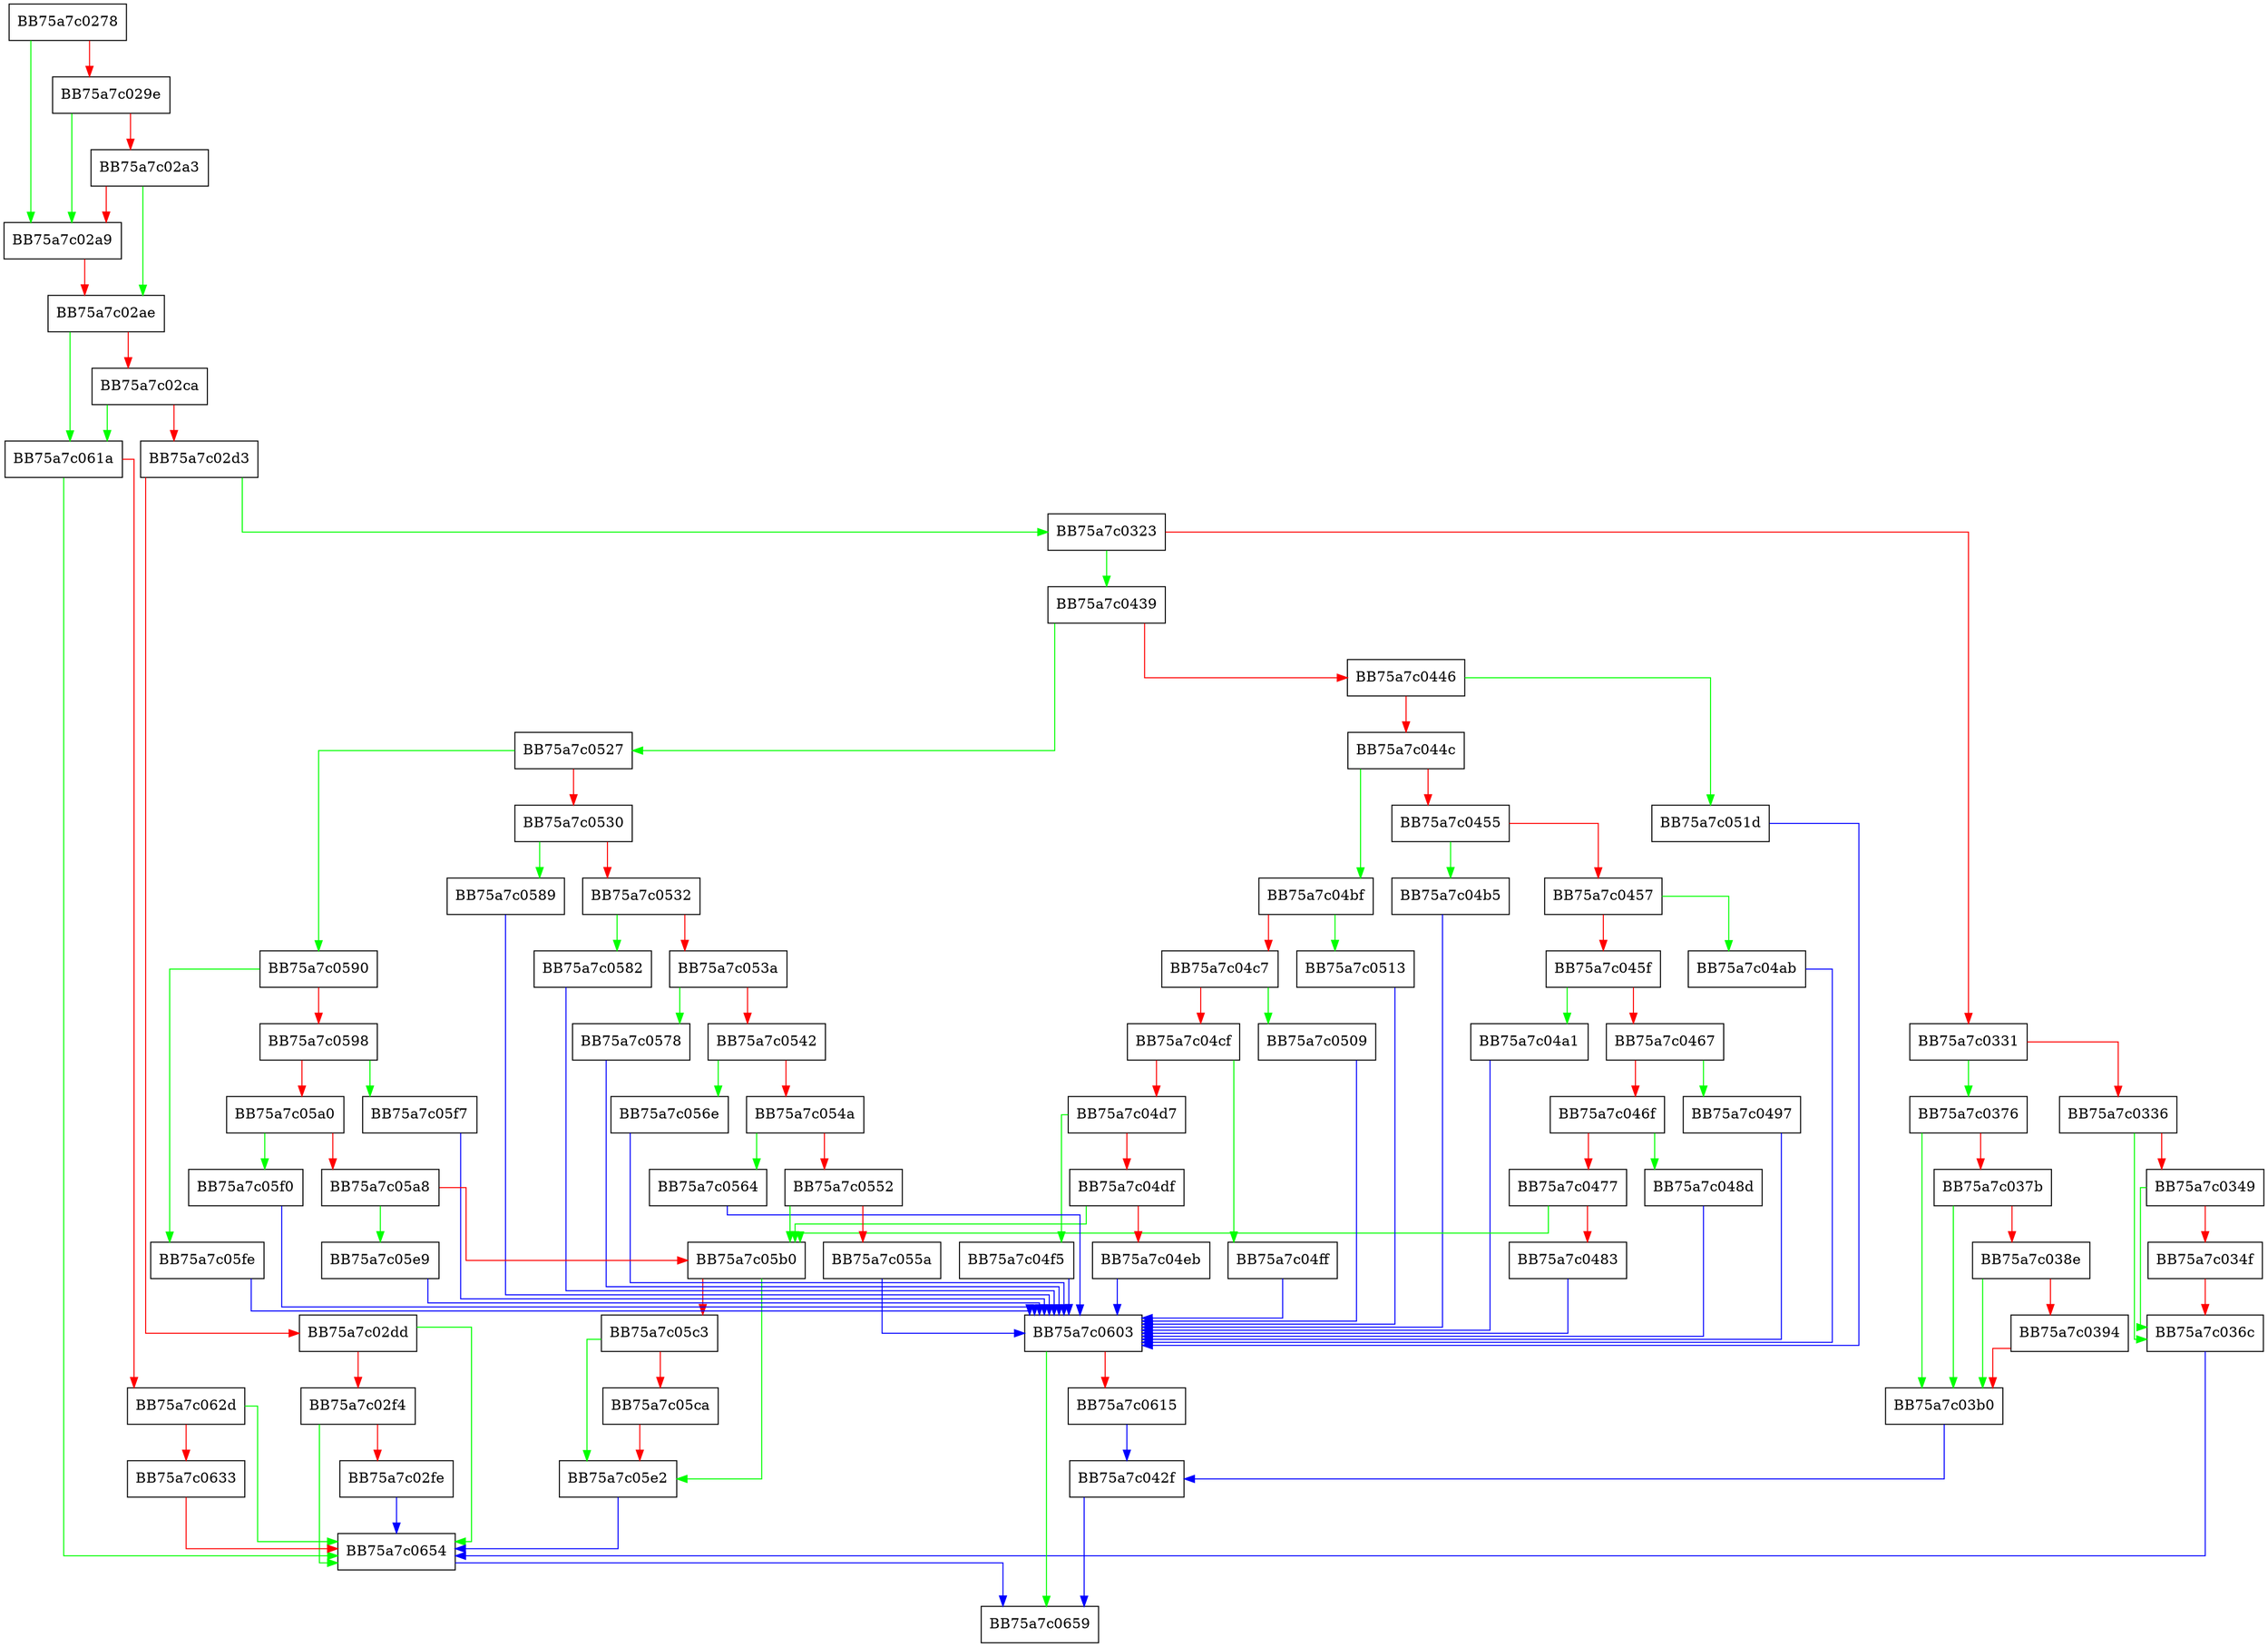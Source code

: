 digraph AdaptChangeSettingInput {
  node [shape="box"];
  graph [splines=ortho];
  BB75a7c0278 -> BB75a7c02a9 [color="green"];
  BB75a7c0278 -> BB75a7c029e [color="red"];
  BB75a7c029e -> BB75a7c02a9 [color="green"];
  BB75a7c029e -> BB75a7c02a3 [color="red"];
  BB75a7c02a3 -> BB75a7c02ae [color="green"];
  BB75a7c02a3 -> BB75a7c02a9 [color="red"];
  BB75a7c02a9 -> BB75a7c02ae [color="red"];
  BB75a7c02ae -> BB75a7c061a [color="green"];
  BB75a7c02ae -> BB75a7c02ca [color="red"];
  BB75a7c02ca -> BB75a7c061a [color="green"];
  BB75a7c02ca -> BB75a7c02d3 [color="red"];
  BB75a7c02d3 -> BB75a7c0323 [color="green"];
  BB75a7c02d3 -> BB75a7c02dd [color="red"];
  BB75a7c02dd -> BB75a7c0654 [color="green"];
  BB75a7c02dd -> BB75a7c02f4 [color="red"];
  BB75a7c02f4 -> BB75a7c0654 [color="green"];
  BB75a7c02f4 -> BB75a7c02fe [color="red"];
  BB75a7c02fe -> BB75a7c0654 [color="blue"];
  BB75a7c0323 -> BB75a7c0439 [color="green"];
  BB75a7c0323 -> BB75a7c0331 [color="red"];
  BB75a7c0331 -> BB75a7c0376 [color="green"];
  BB75a7c0331 -> BB75a7c0336 [color="red"];
  BB75a7c0336 -> BB75a7c036c [color="green"];
  BB75a7c0336 -> BB75a7c0349 [color="red"];
  BB75a7c0349 -> BB75a7c036c [color="green"];
  BB75a7c0349 -> BB75a7c034f [color="red"];
  BB75a7c034f -> BB75a7c036c [color="red"];
  BB75a7c036c -> BB75a7c0654 [color="blue"];
  BB75a7c0376 -> BB75a7c03b0 [color="green"];
  BB75a7c0376 -> BB75a7c037b [color="red"];
  BB75a7c037b -> BB75a7c03b0 [color="green"];
  BB75a7c037b -> BB75a7c038e [color="red"];
  BB75a7c038e -> BB75a7c03b0 [color="green"];
  BB75a7c038e -> BB75a7c0394 [color="red"];
  BB75a7c0394 -> BB75a7c03b0 [color="red"];
  BB75a7c03b0 -> BB75a7c042f [color="blue"];
  BB75a7c042f -> BB75a7c0659 [color="blue"];
  BB75a7c0439 -> BB75a7c0527 [color="green"];
  BB75a7c0439 -> BB75a7c0446 [color="red"];
  BB75a7c0446 -> BB75a7c051d [color="green"];
  BB75a7c0446 -> BB75a7c044c [color="red"];
  BB75a7c044c -> BB75a7c04bf [color="green"];
  BB75a7c044c -> BB75a7c0455 [color="red"];
  BB75a7c0455 -> BB75a7c04b5 [color="green"];
  BB75a7c0455 -> BB75a7c0457 [color="red"];
  BB75a7c0457 -> BB75a7c04ab [color="green"];
  BB75a7c0457 -> BB75a7c045f [color="red"];
  BB75a7c045f -> BB75a7c04a1 [color="green"];
  BB75a7c045f -> BB75a7c0467 [color="red"];
  BB75a7c0467 -> BB75a7c0497 [color="green"];
  BB75a7c0467 -> BB75a7c046f [color="red"];
  BB75a7c046f -> BB75a7c048d [color="green"];
  BB75a7c046f -> BB75a7c0477 [color="red"];
  BB75a7c0477 -> BB75a7c05b0 [color="green"];
  BB75a7c0477 -> BB75a7c0483 [color="red"];
  BB75a7c0483 -> BB75a7c0603 [color="blue"];
  BB75a7c048d -> BB75a7c0603 [color="blue"];
  BB75a7c0497 -> BB75a7c0603 [color="blue"];
  BB75a7c04a1 -> BB75a7c0603 [color="blue"];
  BB75a7c04ab -> BB75a7c0603 [color="blue"];
  BB75a7c04b5 -> BB75a7c0603 [color="blue"];
  BB75a7c04bf -> BB75a7c0513 [color="green"];
  BB75a7c04bf -> BB75a7c04c7 [color="red"];
  BB75a7c04c7 -> BB75a7c0509 [color="green"];
  BB75a7c04c7 -> BB75a7c04cf [color="red"];
  BB75a7c04cf -> BB75a7c04ff [color="green"];
  BB75a7c04cf -> BB75a7c04d7 [color="red"];
  BB75a7c04d7 -> BB75a7c04f5 [color="green"];
  BB75a7c04d7 -> BB75a7c04df [color="red"];
  BB75a7c04df -> BB75a7c05b0 [color="green"];
  BB75a7c04df -> BB75a7c04eb [color="red"];
  BB75a7c04eb -> BB75a7c0603 [color="blue"];
  BB75a7c04f5 -> BB75a7c0603 [color="blue"];
  BB75a7c04ff -> BB75a7c0603 [color="blue"];
  BB75a7c0509 -> BB75a7c0603 [color="blue"];
  BB75a7c0513 -> BB75a7c0603 [color="blue"];
  BB75a7c051d -> BB75a7c0603 [color="blue"];
  BB75a7c0527 -> BB75a7c0590 [color="green"];
  BB75a7c0527 -> BB75a7c0530 [color="red"];
  BB75a7c0530 -> BB75a7c0589 [color="green"];
  BB75a7c0530 -> BB75a7c0532 [color="red"];
  BB75a7c0532 -> BB75a7c0582 [color="green"];
  BB75a7c0532 -> BB75a7c053a [color="red"];
  BB75a7c053a -> BB75a7c0578 [color="green"];
  BB75a7c053a -> BB75a7c0542 [color="red"];
  BB75a7c0542 -> BB75a7c056e [color="green"];
  BB75a7c0542 -> BB75a7c054a [color="red"];
  BB75a7c054a -> BB75a7c0564 [color="green"];
  BB75a7c054a -> BB75a7c0552 [color="red"];
  BB75a7c0552 -> BB75a7c05b0 [color="green"];
  BB75a7c0552 -> BB75a7c055a [color="red"];
  BB75a7c055a -> BB75a7c0603 [color="blue"];
  BB75a7c0564 -> BB75a7c0603 [color="blue"];
  BB75a7c056e -> BB75a7c0603 [color="blue"];
  BB75a7c0578 -> BB75a7c0603 [color="blue"];
  BB75a7c0582 -> BB75a7c0603 [color="blue"];
  BB75a7c0589 -> BB75a7c0603 [color="blue"];
  BB75a7c0590 -> BB75a7c05fe [color="green"];
  BB75a7c0590 -> BB75a7c0598 [color="red"];
  BB75a7c0598 -> BB75a7c05f7 [color="green"];
  BB75a7c0598 -> BB75a7c05a0 [color="red"];
  BB75a7c05a0 -> BB75a7c05f0 [color="green"];
  BB75a7c05a0 -> BB75a7c05a8 [color="red"];
  BB75a7c05a8 -> BB75a7c05e9 [color="green"];
  BB75a7c05a8 -> BB75a7c05b0 [color="red"];
  BB75a7c05b0 -> BB75a7c05e2 [color="green"];
  BB75a7c05b0 -> BB75a7c05c3 [color="red"];
  BB75a7c05c3 -> BB75a7c05e2 [color="green"];
  BB75a7c05c3 -> BB75a7c05ca [color="red"];
  BB75a7c05ca -> BB75a7c05e2 [color="red"];
  BB75a7c05e2 -> BB75a7c0654 [color="blue"];
  BB75a7c05e9 -> BB75a7c0603 [color="blue"];
  BB75a7c05f0 -> BB75a7c0603 [color="blue"];
  BB75a7c05f7 -> BB75a7c0603 [color="blue"];
  BB75a7c05fe -> BB75a7c0603 [color="blue"];
  BB75a7c0603 -> BB75a7c0659 [color="green"];
  BB75a7c0603 -> BB75a7c0615 [color="red"];
  BB75a7c0615 -> BB75a7c042f [color="blue"];
  BB75a7c061a -> BB75a7c0654 [color="green"];
  BB75a7c061a -> BB75a7c062d [color="red"];
  BB75a7c062d -> BB75a7c0654 [color="green"];
  BB75a7c062d -> BB75a7c0633 [color="red"];
  BB75a7c0633 -> BB75a7c0654 [color="red"];
  BB75a7c0654 -> BB75a7c0659 [color="blue"];
}